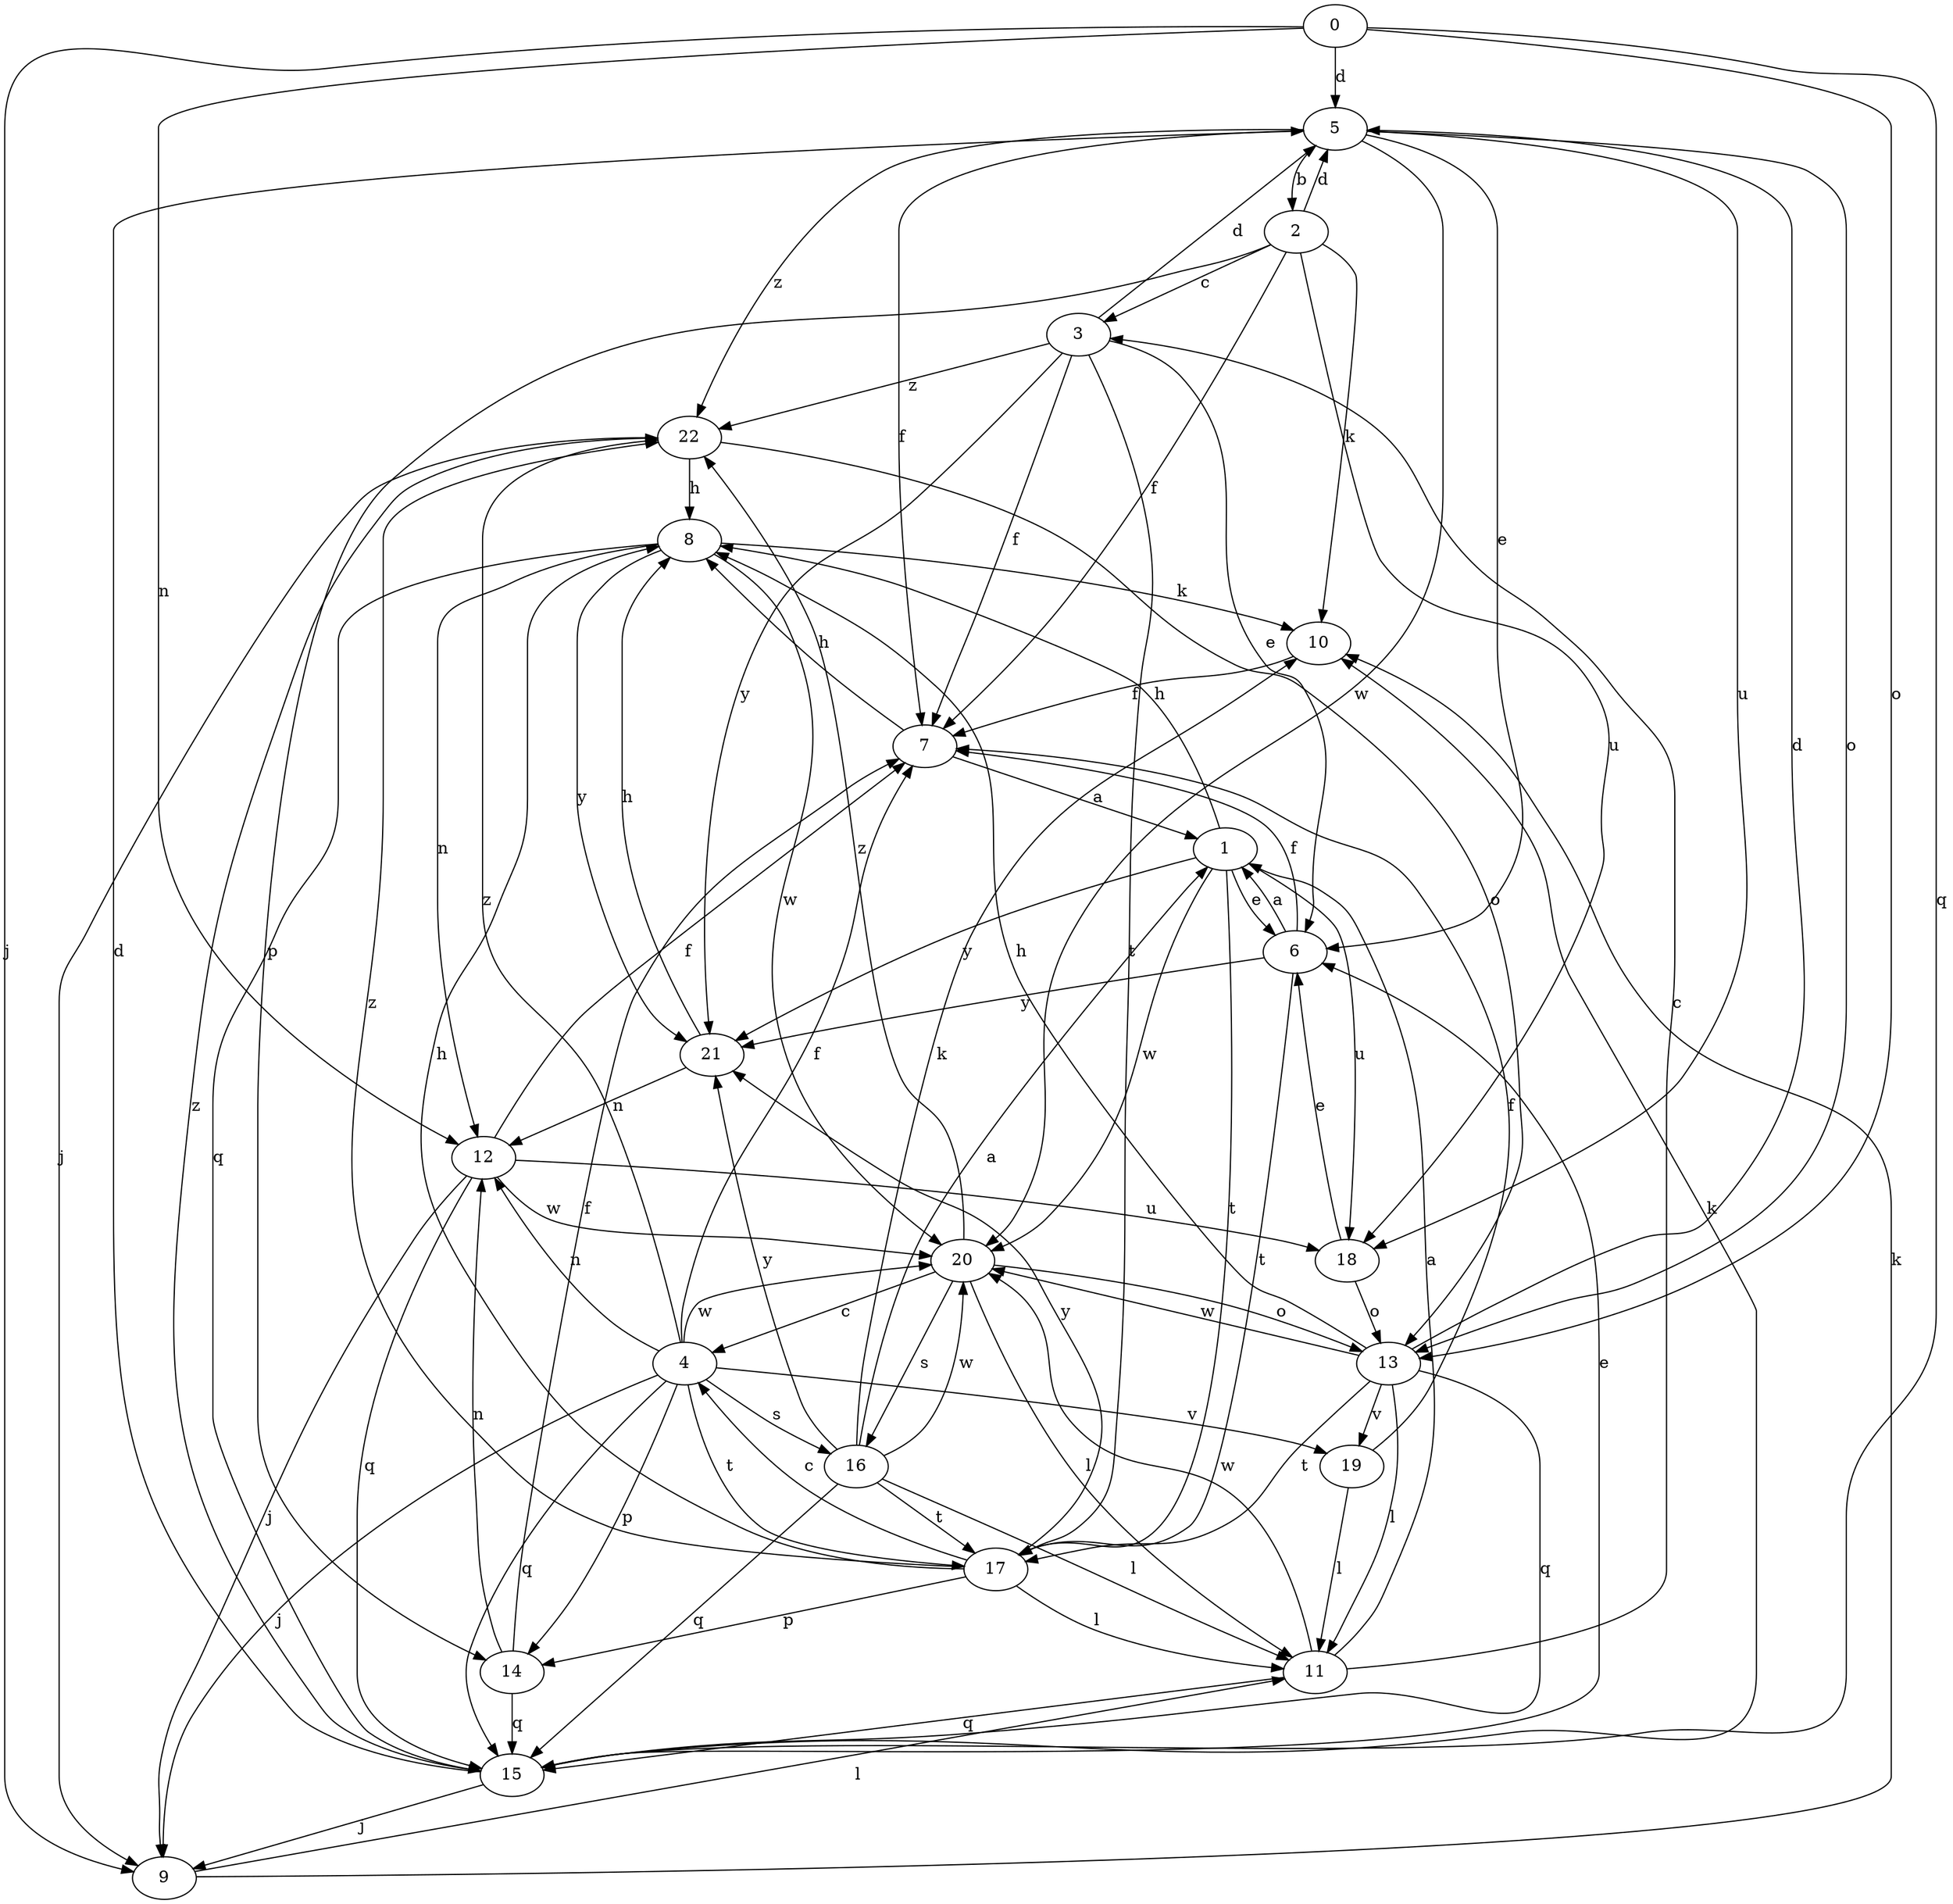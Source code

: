 strict digraph  {
0;
1;
2;
3;
4;
5;
6;
7;
8;
9;
10;
11;
12;
13;
14;
15;
16;
17;
18;
19;
20;
21;
22;
0 -> 5  [label=d];
0 -> 9  [label=j];
0 -> 12  [label=n];
0 -> 13  [label=o];
0 -> 15  [label=q];
1 -> 6  [label=e];
1 -> 8  [label=h];
1 -> 17  [label=t];
1 -> 18  [label=u];
1 -> 20  [label=w];
1 -> 21  [label=y];
2 -> 3  [label=c];
2 -> 5  [label=d];
2 -> 7  [label=f];
2 -> 10  [label=k];
2 -> 14  [label=p];
2 -> 18  [label=u];
3 -> 5  [label=d];
3 -> 6  [label=e];
3 -> 7  [label=f];
3 -> 17  [label=t];
3 -> 21  [label=y];
3 -> 22  [label=z];
4 -> 7  [label=f];
4 -> 9  [label=j];
4 -> 12  [label=n];
4 -> 14  [label=p];
4 -> 15  [label=q];
4 -> 16  [label=s];
4 -> 17  [label=t];
4 -> 19  [label=v];
4 -> 20  [label=w];
4 -> 22  [label=z];
5 -> 2  [label=b];
5 -> 6  [label=e];
5 -> 7  [label=f];
5 -> 13  [label=o];
5 -> 18  [label=u];
5 -> 20  [label=w];
5 -> 22  [label=z];
6 -> 1  [label=a];
6 -> 7  [label=f];
6 -> 17  [label=t];
6 -> 21  [label=y];
7 -> 1  [label=a];
7 -> 8  [label=h];
8 -> 10  [label=k];
8 -> 12  [label=n];
8 -> 15  [label=q];
8 -> 20  [label=w];
8 -> 21  [label=y];
9 -> 10  [label=k];
9 -> 11  [label=l];
10 -> 7  [label=f];
11 -> 1  [label=a];
11 -> 3  [label=c];
11 -> 15  [label=q];
11 -> 20  [label=w];
12 -> 7  [label=f];
12 -> 9  [label=j];
12 -> 15  [label=q];
12 -> 18  [label=u];
12 -> 20  [label=w];
13 -> 5  [label=d];
13 -> 8  [label=h];
13 -> 11  [label=l];
13 -> 15  [label=q];
13 -> 17  [label=t];
13 -> 19  [label=v];
13 -> 20  [label=w];
14 -> 7  [label=f];
14 -> 12  [label=n];
14 -> 15  [label=q];
15 -> 5  [label=d];
15 -> 6  [label=e];
15 -> 9  [label=j];
15 -> 10  [label=k];
15 -> 22  [label=z];
16 -> 1  [label=a];
16 -> 10  [label=k];
16 -> 11  [label=l];
16 -> 15  [label=q];
16 -> 17  [label=t];
16 -> 20  [label=w];
16 -> 21  [label=y];
17 -> 4  [label=c];
17 -> 8  [label=h];
17 -> 11  [label=l];
17 -> 14  [label=p];
17 -> 21  [label=y];
17 -> 22  [label=z];
18 -> 6  [label=e];
18 -> 13  [label=o];
19 -> 7  [label=f];
19 -> 11  [label=l];
20 -> 4  [label=c];
20 -> 11  [label=l];
20 -> 13  [label=o];
20 -> 16  [label=s];
20 -> 22  [label=z];
21 -> 8  [label=h];
21 -> 12  [label=n];
22 -> 8  [label=h];
22 -> 9  [label=j];
22 -> 13  [label=o];
}
